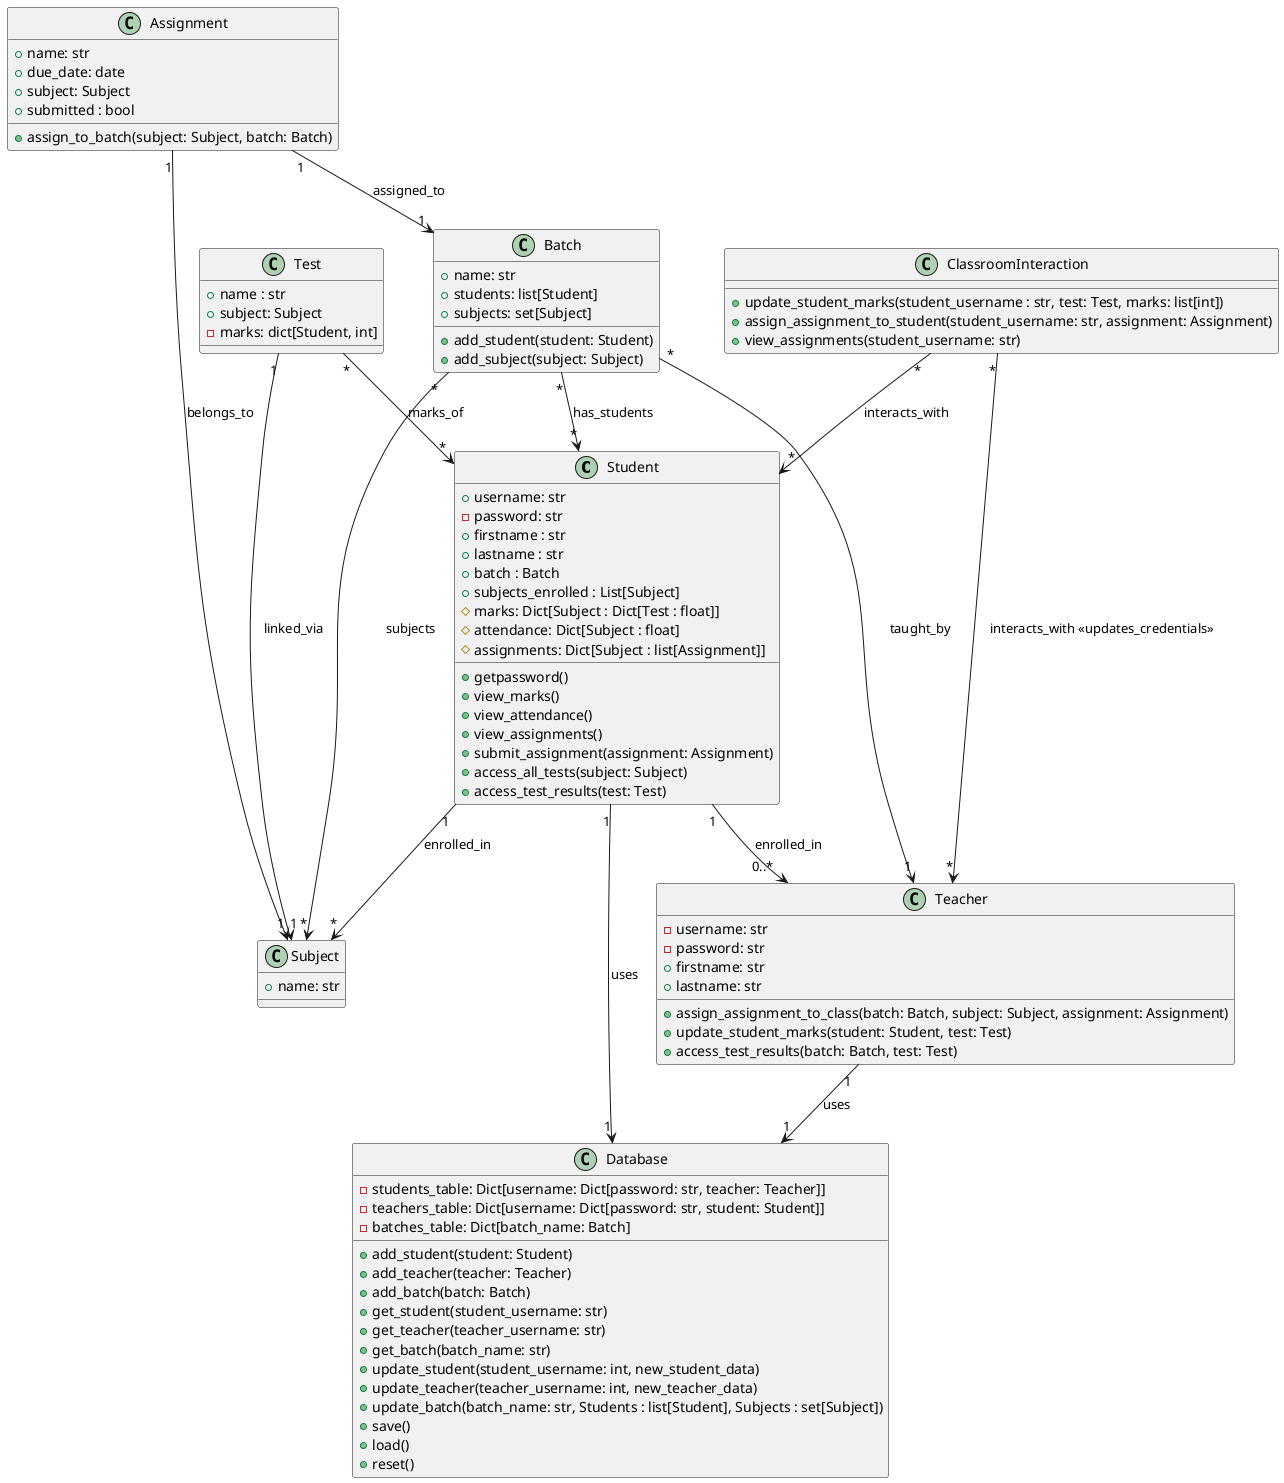 @startuml
class Student {
    + username: str
    - password: str
    + firstname : str
    + lastname : str
    + batch : Batch
    + subjects_enrolled : List[Subject]
    # marks: Dict[Subject : Dict[Test : float]]
    # attendance: Dict[Subject : float]
    # assignments: Dict[Subject : list[Assignment]]
    + getpassword()
    + view_marks()
    + view_attendance()
    + view_assignments()
    + submit_assignment(assignment: Assignment)
    + access_all_tests(subject: Subject)
    + access_test_results(test: Test)
}

class Teacher {
    - username: str
    - password: str
    + firstname: str
    + lastname: str
    + assign_assignment_to_class(batch: Batch, subject: Subject, assignment: Assignment)
    + update_student_marks(student: Student, test: Test)
    + access_test_results(batch: Batch, test: Test)
}

class Subject {
    + name: str
}

class Batch {
    + name: str
    + students: list[Student]
    + subjects: set[Subject]
    + add_student(student: Student)
    + add_subject(subject: Subject)
}

class Assignment {
    + name: str
    + due_date: date
    + subject: Subject
    + submitted : bool
    + assign_to_batch(subject: Subject, batch: Batch)
}

class Test {
    + name : str
    + subject: Subject
    - marks: dict[Student, int]
}

class ClassroomInteraction {
    + update_student_marks(student_username : str, test: Test, marks: list[int])
    + assign_assignment_to_student(student_username: str, assignment: Assignment)
    + view_assignments(student_username: str)
}

class Database {
    - students_table: Dict[username: Dict[password: str, teacher: Teacher]]
    - teachers_table: Dict[username: Dict[password: str, student: Student]]
    - batches_table: Dict[batch_name: Batch]
    + add_student(student: Student)
    + add_teacher(teacher: Teacher)
    + add_batch(batch: Batch)
    + get_student(student_username: str)
    + get_teacher(teacher_username: str)
    + get_batch(batch_name: str)
    + update_student(student_username: int, new_student_data)
    + update_teacher(teacher_username: int, new_teacher_data)
    + update_batch(batch_name: str, Students : list[Student], Subjects : set[Subject])
    + save()
    + load()
    + reset()
}

Student "1" --> "0..*" Teacher : enrolled_in
Student "1" --> "1" Database : uses
Teacher "1" --> "1" Database : uses
Student "1" --> "*" Subject : enrolled_in
Batch "*" --> "1" Teacher : taught_by
Batch "*" --> "*" Student : has_students
Batch "*" --> "*" Subject : subjects
Assignment "1" --> "1" Subject : belongs_to
Assignment "1" --> "1" Batch : assigned_to
Test "1" --> "1" Subject : linked_via
Test "*" --> "*" Student : marks_of
ClassroomInteraction "*" --> "*" Teacher : interacts_with <<updates_credentials>>
ClassroomInteraction "*" --> "*" Student : interacts_with
@enduml